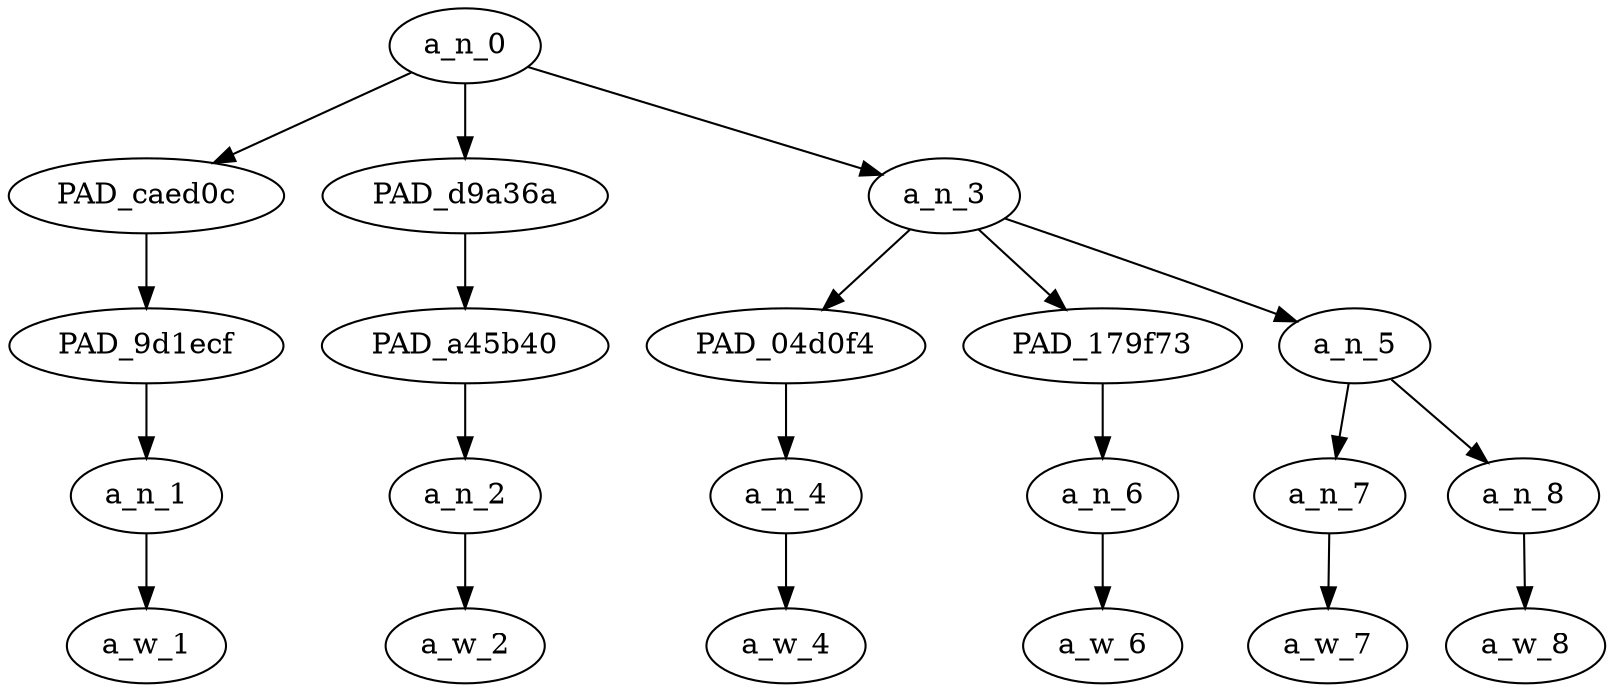 strict digraph "" {
	a_n_0	[div_dir=1,
		index=0,
		level=4,
		pos="1.5,4!",
		text_span="[0, 1, 2, 3, 4, 5]",
		value=1.00000003];
	PAD_caed0c	[div_dir=1,
		index=0,
		level=3,
		pos="0.0,3!",
		text_span="[0]",
		value=0.10210695];
	a_n_0 -> PAD_caed0c;
	PAD_d9a36a	[div_dir=1,
		index=1,
		level=3,
		pos="1.0,3!",
		text_span="[1]",
		value=0.44580502];
	a_n_0 -> PAD_d9a36a;
	a_n_3	[div_dir=1,
		index=2,
		level=3,
		pos="3.5,3!",
		text_span="[2, 3, 4, 5]",
		value=0.45146666];
	a_n_0 -> a_n_3;
	PAD_9d1ecf	[div_dir=1,
		index=0,
		level=2,
		pos="0.0,2!",
		text_span="[0]",
		value=0.10210695];
	PAD_caed0c -> PAD_9d1ecf;
	a_n_1	[div_dir=1,
		index=0,
		level=1,
		pos="0.0,1!",
		text_span="[0]",
		value=0.10210695];
	PAD_9d1ecf -> a_n_1;
	a_w_1	[div_dir=0,
		index=0,
		level=0,
		pos="0,0!",
		text_span="[0]",
		value=do];
	a_n_1 -> a_w_1;
	PAD_a45b40	[div_dir=1,
		index=1,
		level=2,
		pos="1.0,2!",
		text_span="[1]",
		value=0.44580502];
	PAD_d9a36a -> PAD_a45b40;
	a_n_2	[div_dir=1,
		index=1,
		level=1,
		pos="1.0,1!",
		text_span="[1]",
		value=0.44580502];
	PAD_a45b40 -> a_n_2;
	a_w_2	[div_dir=0,
		index=1,
		level=0,
		pos="1,0!",
		text_span="[1]",
		value=dykes];
	a_n_2 -> a_w_2;
	PAD_04d0f4	[div_dir=1,
		index=2,
		level=2,
		pos="2.0,2!",
		text_span="[2]",
		value=0.10856207];
	a_n_3 -> PAD_04d0f4;
	PAD_179f73	[div_dir=-1,
		index=4,
		level=2,
		pos="5.0,2!",
		text_span="[5]",
		value=0.09289039];
	a_n_3 -> PAD_179f73;
	a_n_5	[div_dir=1,
		index=3,
		level=2,
		pos="3.5,2!",
		text_span="[3, 4]",
		value=0.24954413];
	a_n_3 -> a_n_5;
	a_n_4	[div_dir=1,
		index=2,
		level=1,
		pos="2.0,1!",
		text_span="[2]",
		value=0.10856207];
	PAD_04d0f4 -> a_n_4;
	a_w_4	[div_dir=0,
		index=2,
		level=0,
		pos="2,0!",
		text_span="[2]",
		value=keep];
	a_n_4 -> a_w_4;
	a_n_6	[div_dir=-1,
		index=5,
		level=1,
		pos="5.0,1!",
		text_span="[5]",
		value=0.09289039];
	PAD_179f73 -> a_n_6;
	a_w_6	[div_dir=0,
		index=5,
		level=0,
		pos="5,0!",
		text_span="[5]",
		value=short];
	a_n_6 -> a_w_6;
	a_n_7	[div_dir=1,
		index=3,
		level=1,
		pos="3.0,1!",
		text_span="[3]",
		value=0.09554281];
	a_n_5 -> a_n_7;
	a_n_8	[div_dir=1,
		index=4,
		level=1,
		pos="4.0,1!",
		text_span="[4]",
		value=0.15364653];
	a_n_5 -> a_n_8;
	a_w_7	[div_dir=0,
		index=3,
		level=0,
		pos="3,0!",
		text_span="[3]",
		value=their];
	a_n_7 -> a_w_7;
	a_w_8	[div_dir=0,
		index=4,
		level=0,
		pos="4,0!",
		text_span="[4]",
		value=nails];
	a_n_8 -> a_w_8;
}
